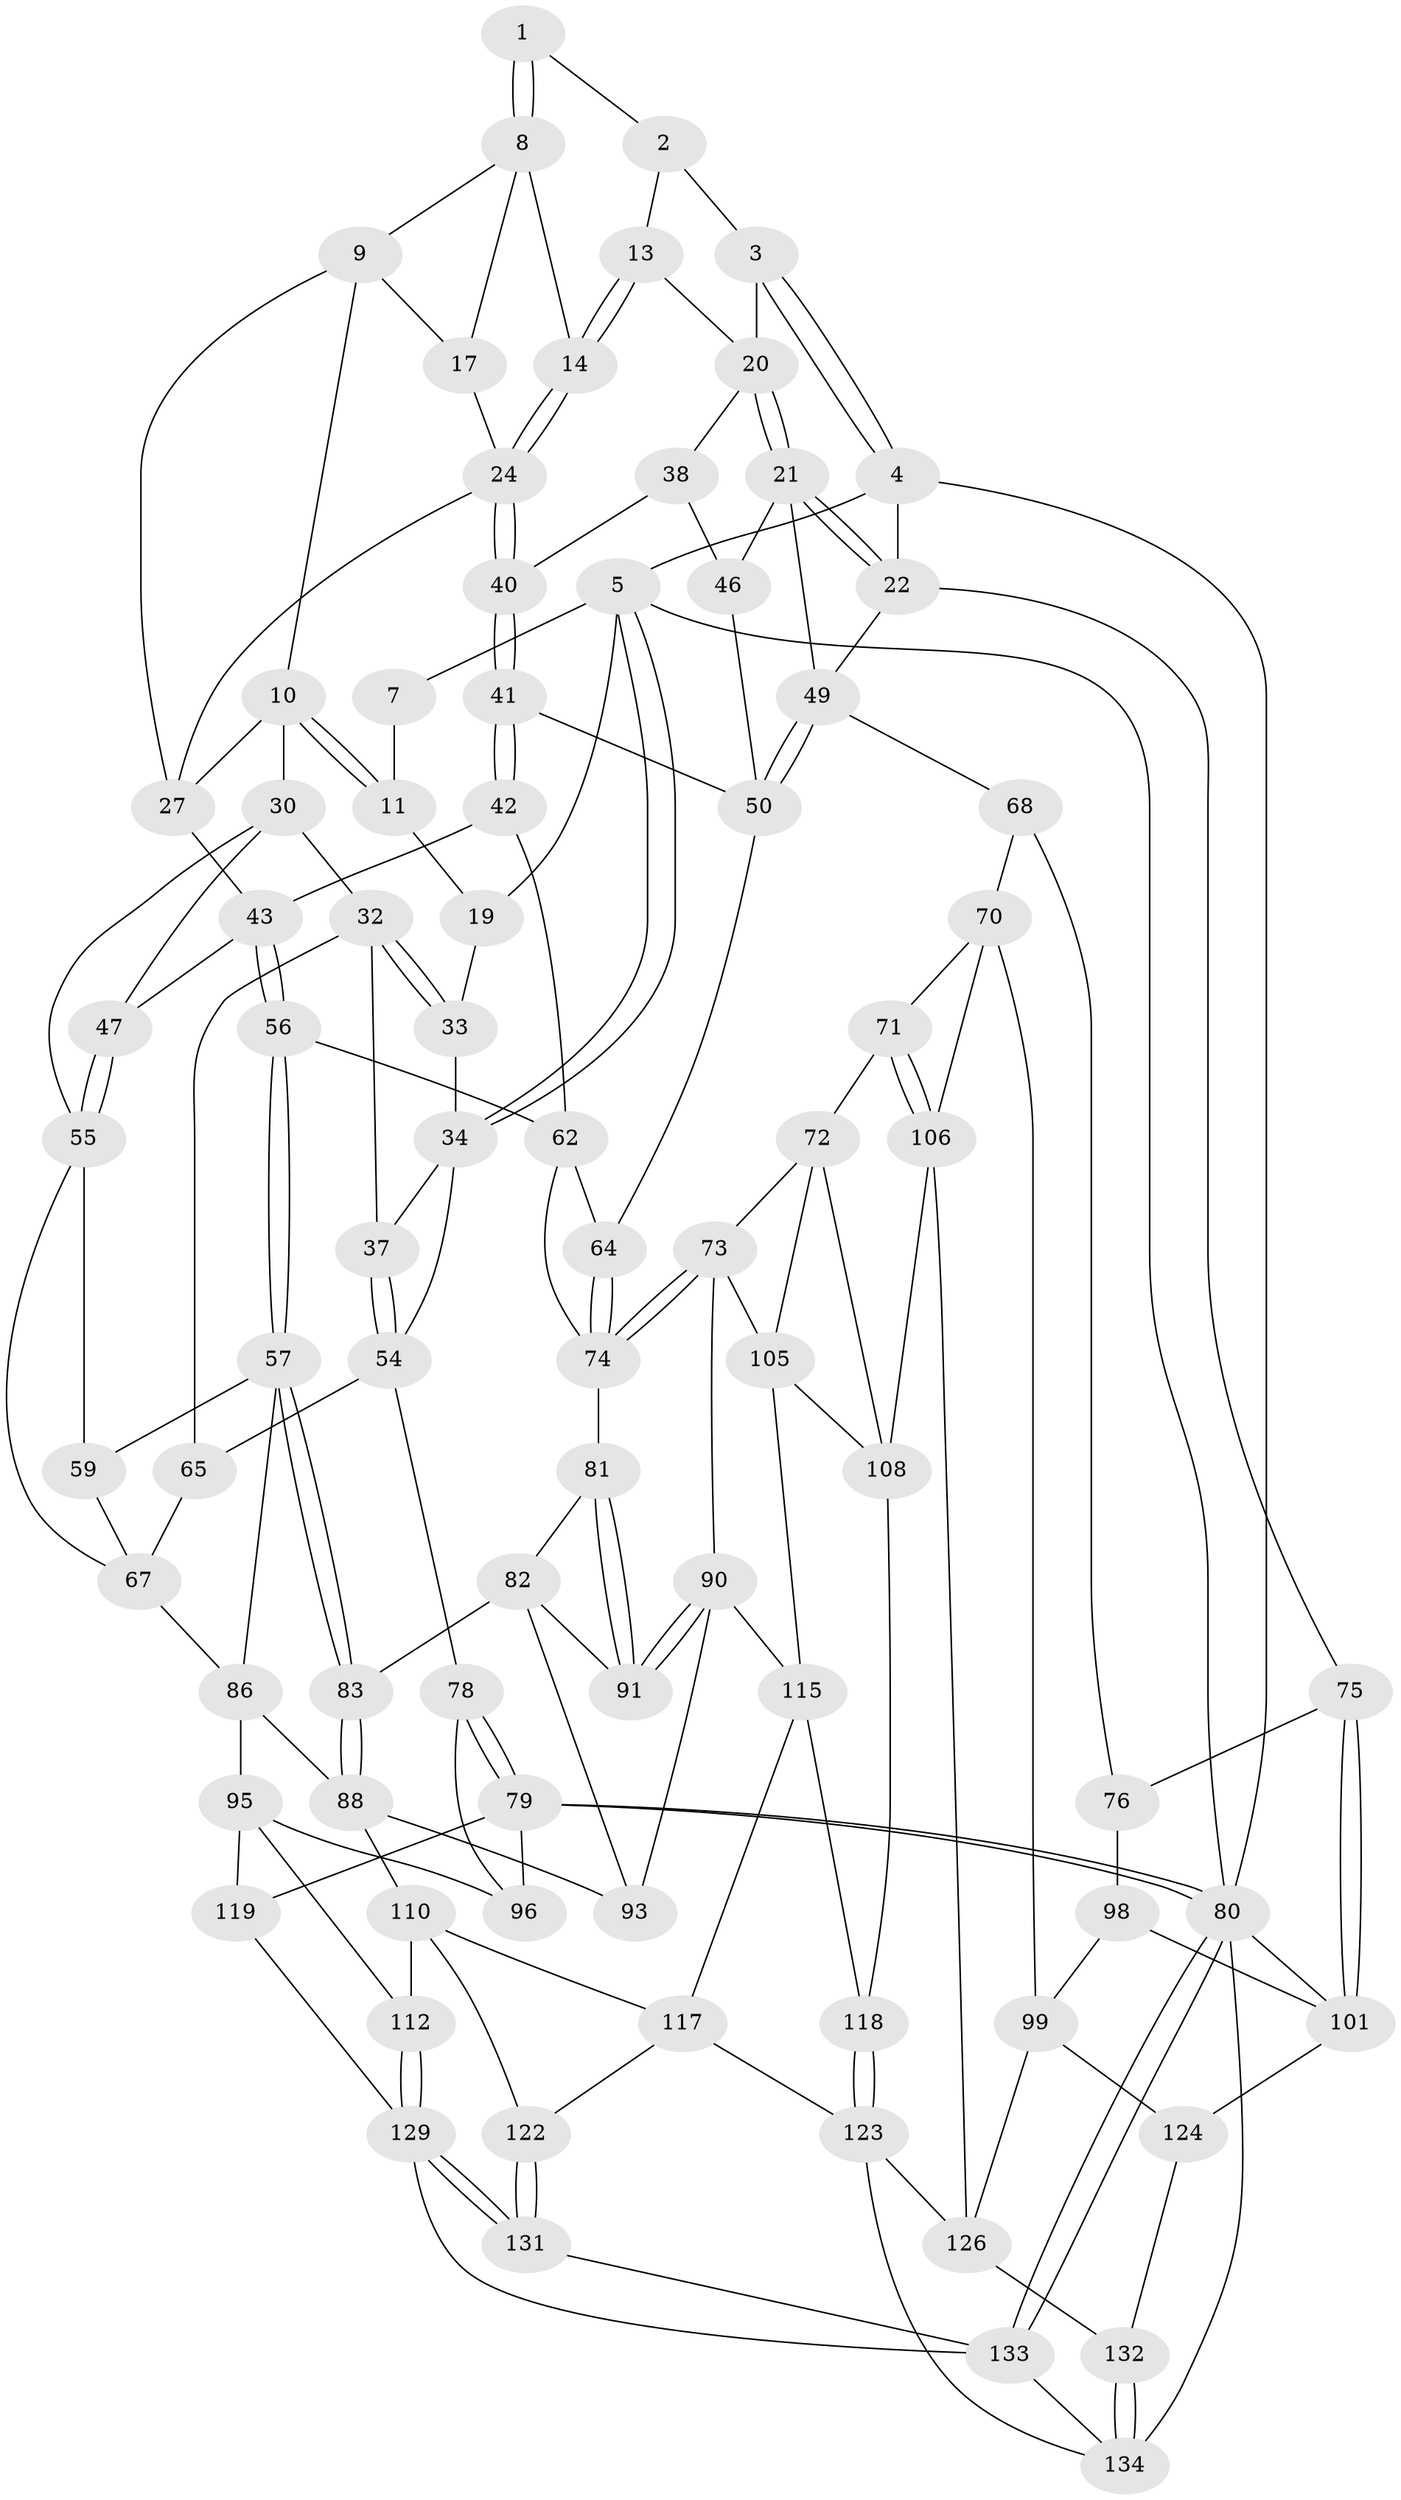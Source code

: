 // Generated by graph-tools (version 1.1) at 2025/24/03/03/25 07:24:33]
// undirected, 84 vertices, 182 edges
graph export_dot {
graph [start="1"]
  node [color=gray90,style=filled];
  1 [pos="+0.5145593056084576+0"];
  2 [pos="+0.67336704071092+0",super="+12"];
  3 [pos="+0.7954447981503417+0",super="+16"];
  4 [pos="+1+0"];
  5 [pos="+0+0",super="+6"];
  7 [pos="+0.1414867505774153+0"];
  8 [pos="+0.49106269957388204+0",super="+15"];
  9 [pos="+0.3581538633342671+0.0635198496227113",super="+18"];
  10 [pos="+0.29085537284640745+0.11062196166508104",super="+29"];
  11 [pos="+0.21942648485564786+0.05074100068771946"];
  13 [pos="+0.6176535567820794+0.1273010171461999"];
  14 [pos="+0.5629411030898729+0.13047945086961962"];
  17 [pos="+0.4540713108011822+0.11176950705481438"];
  19 [pos="+0.14762118477418096+0.11368013987636541"];
  20 [pos="+0.8179235548167926+0.030147439385086502",super="+26"];
  21 [pos="+0.8197145261691409+0.035310513227381796",super="+45"];
  22 [pos="+0.9178856985840524+0.21403490511353576",super="+23"];
  24 [pos="+0.5622901079789762+0.1329125371086315",super="+25"];
  27 [pos="+0.4414881973575276+0.21844355131800566",super="+28"];
  30 [pos="+0.2819794444294359+0.17496726936303367",super="+31"];
  32 [pos="+0.1789341679889861+0.27504465717151294",super="+36"];
  33 [pos="+0.1456382982263788+0.11628973051645913"];
  34 [pos="+0+0",super="+35"];
  37 [pos="+0.10841345044140205+0.25008248414822526"];
  38 [pos="+0.6596661274407052+0.1843234258225936",super="+39"];
  40 [pos="+0.5679041719431408+0.23293641487322814"];
  41 [pos="+0.5245966590491661+0.25845574473289606",super="+53"];
  42 [pos="+0.4687398214130195+0.276238857713329",super="+61"];
  43 [pos="+0.46798426223794076+0.27619124975015863",super="+44"];
  46 [pos="+0.6898892163285428+0.2067138917203122",super="+48"];
  47 [pos="+0.40569715632379116+0.2653510430001382"];
  49 [pos="+0.7803402279357466+0.3411176502175024",super="+52"];
  50 [pos="+0.7307886955920351+0.34934368214866024",super="+51"];
  54 [pos="+0+0.1705457583134091",super="+66"];
  55 [pos="+0.2562356762360976+0.3646185938452561",super="+60"];
  56 [pos="+0.41805442924880504+0.4410797257796328"];
  57 [pos="+0.396142934135207+0.45266794466527266",super="+58"];
  59 [pos="+0.3521272876001349+0.4488942792695903"];
  62 [pos="+0.5587302206523994+0.4254689733349322",super="+63"];
  64 [pos="+0.6949951234516222+0.3880159604567575"];
  65 [pos="+0+0.4533460840569096"];
  67 [pos="+0.14308288595340957+0.5169126710540495",super="+84"];
  68 [pos="+0.818765034919397+0.37871621217426954",super="+69"];
  70 [pos="+0.7555177964204919+0.5571448389108223",super="+100"];
  71 [pos="+0.6804664199967149+0.5657842340481656"];
  72 [pos="+0.6637521959426405+0.5621173222237505",super="+104"];
  73 [pos="+0.6447771749012983+0.5530087597995282",super="+89"];
  74 [pos="+0.6441293679913176+0.5516583916621426",super="+77"];
  75 [pos="+1+0.3993324649212462"];
  76 [pos="+0.9533222165872772+0.4684681589978073",super="+85"];
  78 [pos="+0+0.5533474634474156"];
  79 [pos="+0+0.755377899629197",super="+120"];
  80 [pos="+0+1",super="+103"];
  81 [pos="+0.49718171391171734+0.5494695054689842"];
  82 [pos="+0.4387986869912098+0.5461559496410349",super="+92"];
  83 [pos="+0.4369996953276878+0.5447030724585572"];
  86 [pos="+0.3251528319386114+0.6073381969839398",super="+87"];
  88 [pos="+0.354340441497512+0.6194100566715506",super="+94"];
  90 [pos="+0.5480515660767104+0.6258624988713185",super="+97"];
  91 [pos="+0.5037060889450259+0.5673353415783755"];
  93 [pos="+0.4465274823109106+0.6646747779692765"];
  95 [pos="+0.1914043130130925+0.6696066692246068",super="+113"];
  96 [pos="+0.09690022359216556+0.6515409584814487"];
  98 [pos="+0.9187119145171426+0.6472917204693107"];
  99 [pos="+0.8031350926803072+0.7372125944237741",super="+125"];
  101 [pos="+1+0.8109400417994094",super="+102"];
  105 [pos="+0.5946698239463721+0.6702298833000708",super="+114"];
  106 [pos="+0.7279765042228176+0.7590043199441313",super="+107"];
  108 [pos="+0.6431871319264757+0.7431551675210532",super="+109"];
  110 [pos="+0.427944346759722+0.6821176283958352",super="+111"];
  112 [pos="+0.23207638955781068+0.7399263146851934"];
  115 [pos="+0.5468147604363935+0.7001118249788263",super="+116"];
  117 [pos="+0.4718723853077041+0.7536048882844745",super="+121"];
  118 [pos="+0.5496122512582737+0.7817111939736585"];
  119 [pos="+0.07347543960012054+0.8055733521894295"];
  122 [pos="+0.40756749935502135+0.8865150711078047"];
  123 [pos="+0.551973967641617+0.8594401925428348",super="+128"];
  124 [pos="+1+0.8204095422790029"];
  126 [pos="+0.8328177676623894+0.8815256906440382",super="+127"];
  129 [pos="+0.26979222029772354+0.936818463427139",super="+130"];
  131 [pos="+0.34364262139455276+1"];
  132 [pos="+0.8767536632216438+0.9105806451313213"];
  133 [pos="+0+1",super="+136"];
  134 [pos="+0.8290075141086667+1",super="+135"];
  1 -- 2;
  1 -- 8;
  1 -- 8;
  2 -- 3 [weight=2];
  2 -- 13;
  3 -- 4;
  3 -- 4;
  3 -- 20;
  4 -- 5;
  4 -- 22;
  4 -- 80;
  5 -- 34;
  5 -- 34;
  5 -- 80;
  5 -- 19;
  5 -- 7;
  7 -- 11;
  8 -- 9;
  8 -- 17;
  8 -- 14;
  9 -- 10;
  9 -- 17;
  9 -- 27;
  10 -- 11;
  10 -- 11;
  10 -- 27;
  10 -- 30;
  11 -- 19;
  13 -- 14;
  13 -- 14;
  13 -- 20;
  14 -- 24;
  14 -- 24;
  17 -- 24;
  19 -- 33;
  20 -- 21;
  20 -- 21;
  20 -- 38;
  21 -- 22;
  21 -- 22;
  21 -- 49;
  21 -- 46;
  22 -- 75;
  22 -- 49;
  24 -- 40;
  24 -- 40;
  24 -- 27;
  27 -- 43;
  30 -- 47;
  30 -- 32;
  30 -- 55;
  32 -- 33;
  32 -- 33;
  32 -- 65;
  32 -- 37;
  33 -- 34;
  34 -- 54;
  34 -- 37;
  37 -- 54;
  37 -- 54;
  38 -- 46 [weight=2];
  38 -- 40;
  40 -- 41;
  40 -- 41;
  41 -- 42 [weight=2];
  41 -- 42;
  41 -- 50;
  42 -- 43;
  42 -- 62;
  43 -- 56;
  43 -- 56;
  43 -- 47;
  46 -- 50;
  47 -- 55;
  47 -- 55;
  49 -- 50;
  49 -- 50;
  49 -- 68;
  50 -- 64;
  54 -- 65;
  54 -- 78;
  55 -- 67;
  55 -- 59;
  56 -- 57;
  56 -- 57;
  56 -- 62;
  57 -- 83;
  57 -- 83;
  57 -- 59;
  57 -- 86;
  59 -- 67;
  62 -- 64;
  62 -- 74;
  64 -- 74;
  64 -- 74;
  65 -- 67;
  67 -- 86;
  68 -- 76 [weight=2];
  68 -- 70;
  70 -- 71;
  70 -- 106;
  70 -- 99;
  71 -- 72;
  71 -- 106;
  71 -- 106;
  72 -- 73;
  72 -- 105;
  72 -- 108;
  73 -- 74;
  73 -- 74;
  73 -- 90;
  73 -- 105;
  74 -- 81;
  75 -- 76;
  75 -- 101;
  75 -- 101;
  76 -- 98;
  78 -- 79;
  78 -- 79;
  78 -- 96;
  79 -- 80;
  79 -- 80;
  79 -- 96;
  79 -- 119;
  80 -- 133;
  80 -- 133;
  80 -- 101;
  80 -- 134;
  81 -- 82;
  81 -- 91;
  81 -- 91;
  82 -- 83;
  82 -- 91;
  82 -- 93;
  83 -- 88;
  83 -- 88;
  86 -- 88;
  86 -- 95;
  88 -- 93;
  88 -- 110;
  90 -- 91;
  90 -- 91;
  90 -- 115;
  90 -- 93;
  95 -- 96;
  95 -- 112;
  95 -- 119;
  98 -- 99;
  98 -- 101;
  99 -- 124;
  99 -- 126;
  101 -- 124;
  105 -- 115;
  105 -- 108;
  106 -- 108;
  106 -- 126;
  108 -- 118;
  110 -- 117;
  110 -- 112;
  110 -- 122;
  112 -- 129;
  112 -- 129;
  115 -- 117;
  115 -- 118;
  117 -- 122;
  117 -- 123;
  118 -- 123;
  118 -- 123;
  119 -- 129;
  122 -- 131;
  122 -- 131;
  123 -- 134;
  123 -- 126;
  124 -- 132;
  126 -- 132;
  129 -- 131;
  129 -- 131;
  129 -- 133;
  131 -- 133;
  132 -- 134;
  132 -- 134;
  133 -- 134;
}
